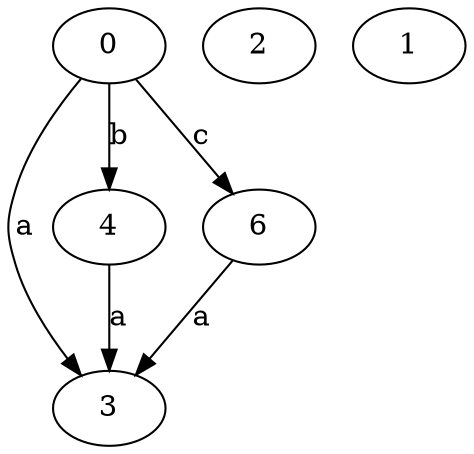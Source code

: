 strict digraph  {
0;
2;
3;
4;
6;
1;
0 -> 3  [label=a];
0 -> 4  [label=b];
0 -> 6  [label=c];
4 -> 3  [label=a];
6 -> 3  [label=a];
}

